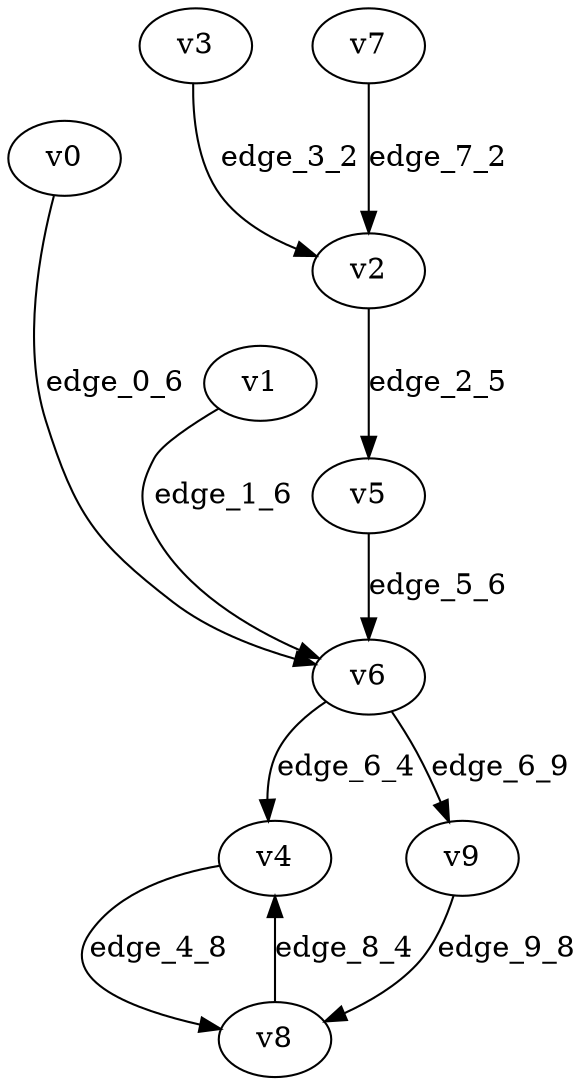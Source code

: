 digraph G {
    // Stochastic discounted game

    v0 [name="v0", player=0];
    v1 [name="v1", player=1];
    v2 [name="v2", player=-1];
    v3 [name="v3", player=1];
    v4 [name="v4", player=0];
    v5 [name="v5", player=1];
    v6 [name="v6", player=-1];
    v7 [name="v7", player=1];
    v8 [name="v8", player=-1];
    v9 [name="v9", player=0];

    v0 -> v6 [label="edge_0_6", weight=-9.085220, discount=0.350578];
    v1 -> v6 [label="edge_1_6", weight=-7.490797, discount=0.552296];
    v2 -> v5 [label="edge_2_5", probability=1.000000];
    v3 -> v2 [label="edge_3_2", weight=-0.276529, discount=0.194958];
    v4 -> v8 [label="edge_4_8", weight=-6.517718, discount=0.852060];
    v5 -> v6 [label="edge_5_6", weight=6.700016, discount=0.520059];
    v6 -> v4 [label="edge_6_4", probability=0.323556];
    v6 -> v9 [label="edge_6_9", probability=0.676444];
    v7 -> v2 [label="edge_7_2", weight=8.060492, discount=0.363618];
    v8 -> v4 [label="edge_8_4", probability=1.000000];
    v9 -> v8 [label="edge_9_8", weight=0.865521, discount=0.899407];
}